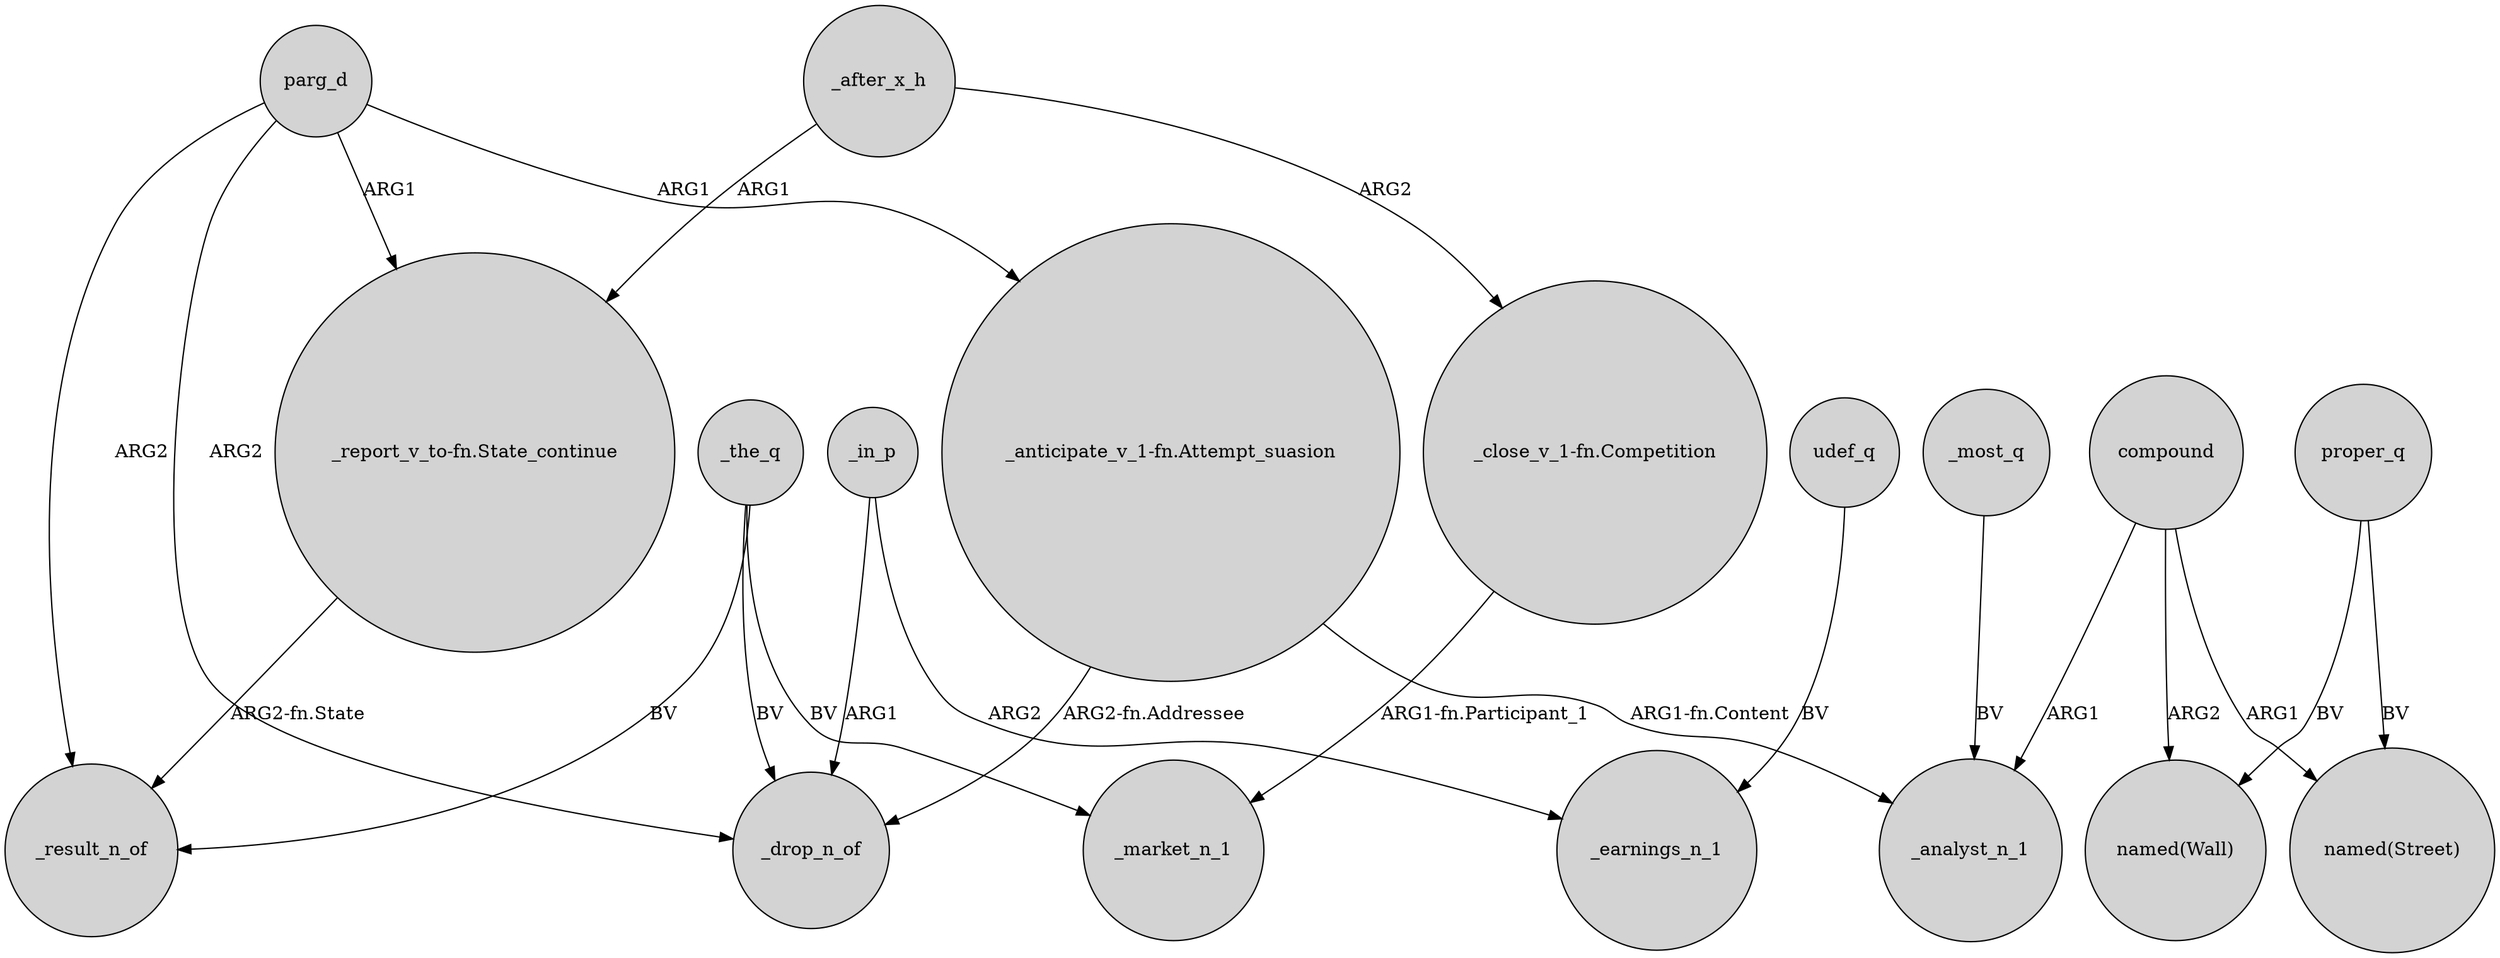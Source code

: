 digraph {
	node [shape=circle style=filled]
	parg_d -> _result_n_of [label=ARG2]
	"_anticipate_v_1-fn.Attempt_suasion" -> _drop_n_of [label="ARG2-fn.Addressee"]
	"_report_v_to-fn.State_continue" -> _result_n_of [label="ARG2-fn.State"]
	parg_d -> _drop_n_of [label=ARG2]
	_most_q -> _analyst_n_1 [label=BV]
	_after_x_h -> "_close_v_1-fn.Competition" [label=ARG2]
	_the_q -> _market_n_1 [label=BV]
	_in_p -> _earnings_n_1 [label=ARG2]
	compound -> "named(Wall)" [label=ARG2]
	parg_d -> "_anticipate_v_1-fn.Attempt_suasion" [label=ARG1]
	udef_q -> _earnings_n_1 [label=BV]
	compound -> _analyst_n_1 [label=ARG1]
	compound -> "named(Street)" [label=ARG1]
	_the_q -> _drop_n_of [label=BV]
	_the_q -> _result_n_of [label=BV]
	_after_x_h -> "_report_v_to-fn.State_continue" [label=ARG1]
	_in_p -> _drop_n_of [label=ARG1]
	proper_q -> "named(Wall)" [label=BV]
	proper_q -> "named(Street)" [label=BV]
	"_anticipate_v_1-fn.Attempt_suasion" -> _analyst_n_1 [label="ARG1-fn.Content"]
	"_close_v_1-fn.Competition" -> _market_n_1 [label="ARG1-fn.Participant_1"]
	parg_d -> "_report_v_to-fn.State_continue" [label=ARG1]
}
